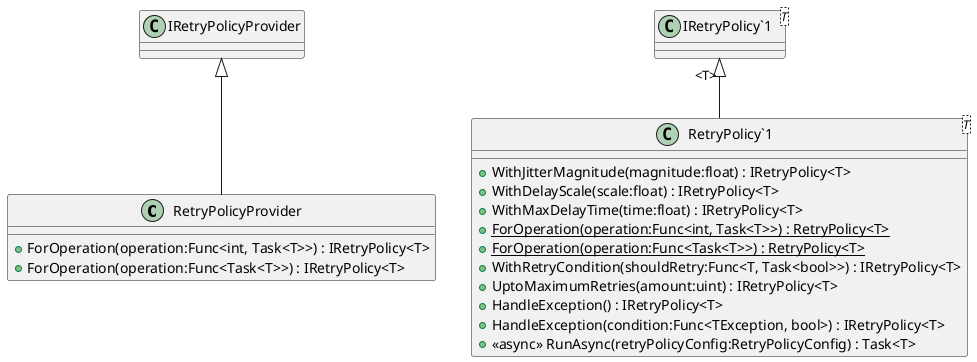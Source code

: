 @startuml
class RetryPolicyProvider {
    + ForOperation(operation:Func<int, Task<T>>) : IRetryPolicy<T>
    + ForOperation(operation:Func<Task<T>>) : IRetryPolicy<T>
}
class "RetryPolicy`1"<T> {
    + WithJitterMagnitude(magnitude:float) : IRetryPolicy<T>
    + WithDelayScale(scale:float) : IRetryPolicy<T>
    + WithMaxDelayTime(time:float) : IRetryPolicy<T>
    + {static} ForOperation(operation:Func<int, Task<T>>) : RetryPolicy<T>
    + {static} ForOperation(operation:Func<Task<T>>) : RetryPolicy<T>
    + WithRetryCondition(shouldRetry:Func<T, Task<bool>>) : IRetryPolicy<T>
    + UptoMaximumRetries(amount:uint) : IRetryPolicy<T>
    + HandleException() : IRetryPolicy<T>
    + HandleException(condition:Func<TException, bool>) : IRetryPolicy<T>
    + <<async>> RunAsync(retryPolicyConfig:RetryPolicyConfig) : Task<T>
}
class "IRetryPolicy`1"<T> {
}
IRetryPolicyProvider <|-- RetryPolicyProvider
"IRetryPolicy`1" "<T>" <|-- "RetryPolicy`1"
@enduml
